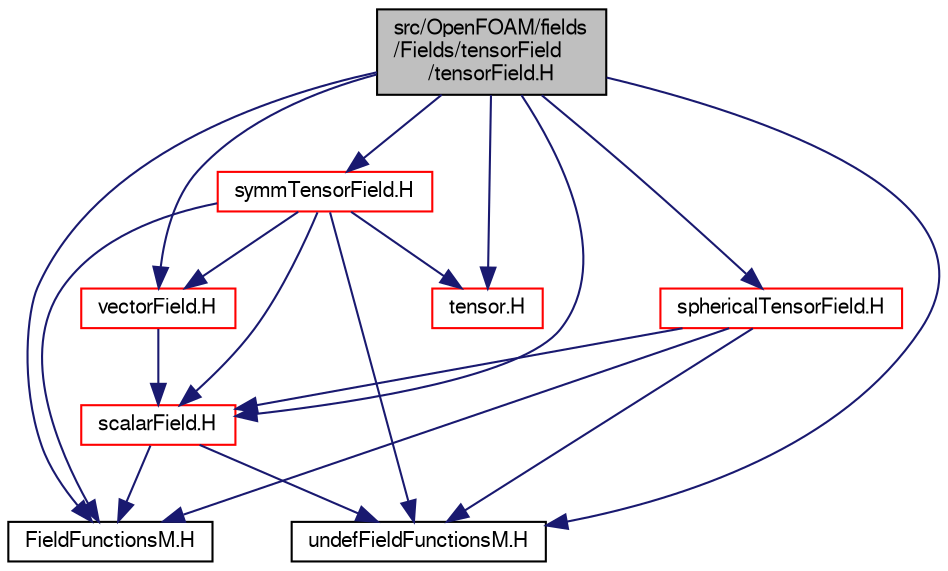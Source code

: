 digraph "src/OpenFOAM/fields/Fields/tensorField/tensorField.H"
{
  bgcolor="transparent";
  edge [fontname="FreeSans",fontsize="10",labelfontname="FreeSans",labelfontsize="10"];
  node [fontname="FreeSans",fontsize="10",shape=record];
  Node0 [label="src/OpenFOAM/fields\l/Fields/tensorField\l/tensorField.H",height=0.2,width=0.4,color="black", fillcolor="grey75", style="filled", fontcolor="black"];
  Node0 -> Node1 [color="midnightblue",fontsize="10",style="solid",fontname="FreeSans"];
  Node1 [label="scalarField.H",height=0.2,width=0.4,color="red",URL="$a09656.html"];
  Node1 -> Node60 [color="midnightblue",fontsize="10",style="solid",fontname="FreeSans"];
  Node60 [label="FieldFunctionsM.H",height=0.2,width=0.4,color="black",URL="$a09587.html",tooltip="High performance macro functions for Field<Type> algebra. These expand using either array element acc..."];
  Node1 -> Node80 [color="midnightblue",fontsize="10",style="solid",fontname="FreeSans"];
  Node80 [label="undefFieldFunctionsM.H",height=0.2,width=0.4,color="black",URL="$a09605.html"];
  Node0 -> Node81 [color="midnightblue",fontsize="10",style="solid",fontname="FreeSans"];
  Node81 [label="vectorField.H",height=0.2,width=0.4,color="red",URL="$a09782.html"];
  Node81 -> Node1 [color="midnightblue",fontsize="10",style="solid",fontname="FreeSans"];
  Node0 -> Node86 [color="midnightblue",fontsize="10",style="solid",fontname="FreeSans"];
  Node86 [label="sphericalTensorField.H",height=0.2,width=0.4,color="red",URL="$a09674.html"];
  Node86 -> Node1 [color="midnightblue",fontsize="10",style="solid",fontname="FreeSans"];
  Node86 -> Node60 [color="midnightblue",fontsize="10",style="solid",fontname="FreeSans"];
  Node86 -> Node80 [color="midnightblue",fontsize="10",style="solid",fontname="FreeSans"];
  Node0 -> Node90 [color="midnightblue",fontsize="10",style="solid",fontname="FreeSans"];
  Node90 [label="symmTensorField.H",height=0.2,width=0.4,color="red",URL="$a09692.html"];
  Node90 -> Node1 [color="midnightblue",fontsize="10",style="solid",fontname="FreeSans"];
  Node90 -> Node81 [color="midnightblue",fontsize="10",style="solid",fontname="FreeSans"];
  Node90 -> Node96 [color="midnightblue",fontsize="10",style="solid",fontname="FreeSans"];
  Node96 [label="tensor.H",height=0.2,width=0.4,color="red",URL="$a12755.html"];
  Node90 -> Node60 [color="midnightblue",fontsize="10",style="solid",fontname="FreeSans"];
  Node90 -> Node80 [color="midnightblue",fontsize="10",style="solid",fontname="FreeSans"];
  Node0 -> Node96 [color="midnightblue",fontsize="10",style="solid",fontname="FreeSans"];
  Node0 -> Node60 [color="midnightblue",fontsize="10",style="solid",fontname="FreeSans"];
  Node0 -> Node80 [color="midnightblue",fontsize="10",style="solid",fontname="FreeSans"];
}
